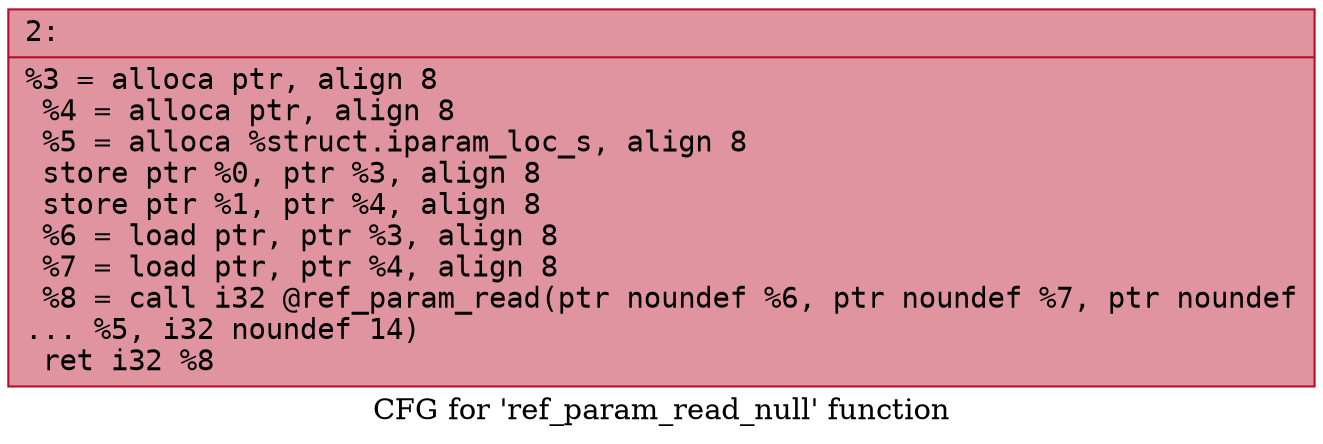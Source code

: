 digraph "CFG for 'ref_param_read_null' function" {
	label="CFG for 'ref_param_read_null' function";

	Node0x6000017a9590 [shape=record,color="#b70d28ff", style=filled, fillcolor="#b70d2870" fontname="Courier",label="{2:\l|  %3 = alloca ptr, align 8\l  %4 = alloca ptr, align 8\l  %5 = alloca %struct.iparam_loc_s, align 8\l  store ptr %0, ptr %3, align 8\l  store ptr %1, ptr %4, align 8\l  %6 = load ptr, ptr %3, align 8\l  %7 = load ptr, ptr %4, align 8\l  %8 = call i32 @ref_param_read(ptr noundef %6, ptr noundef %7, ptr noundef\l... %5, i32 noundef 14)\l  ret i32 %8\l}"];
}
